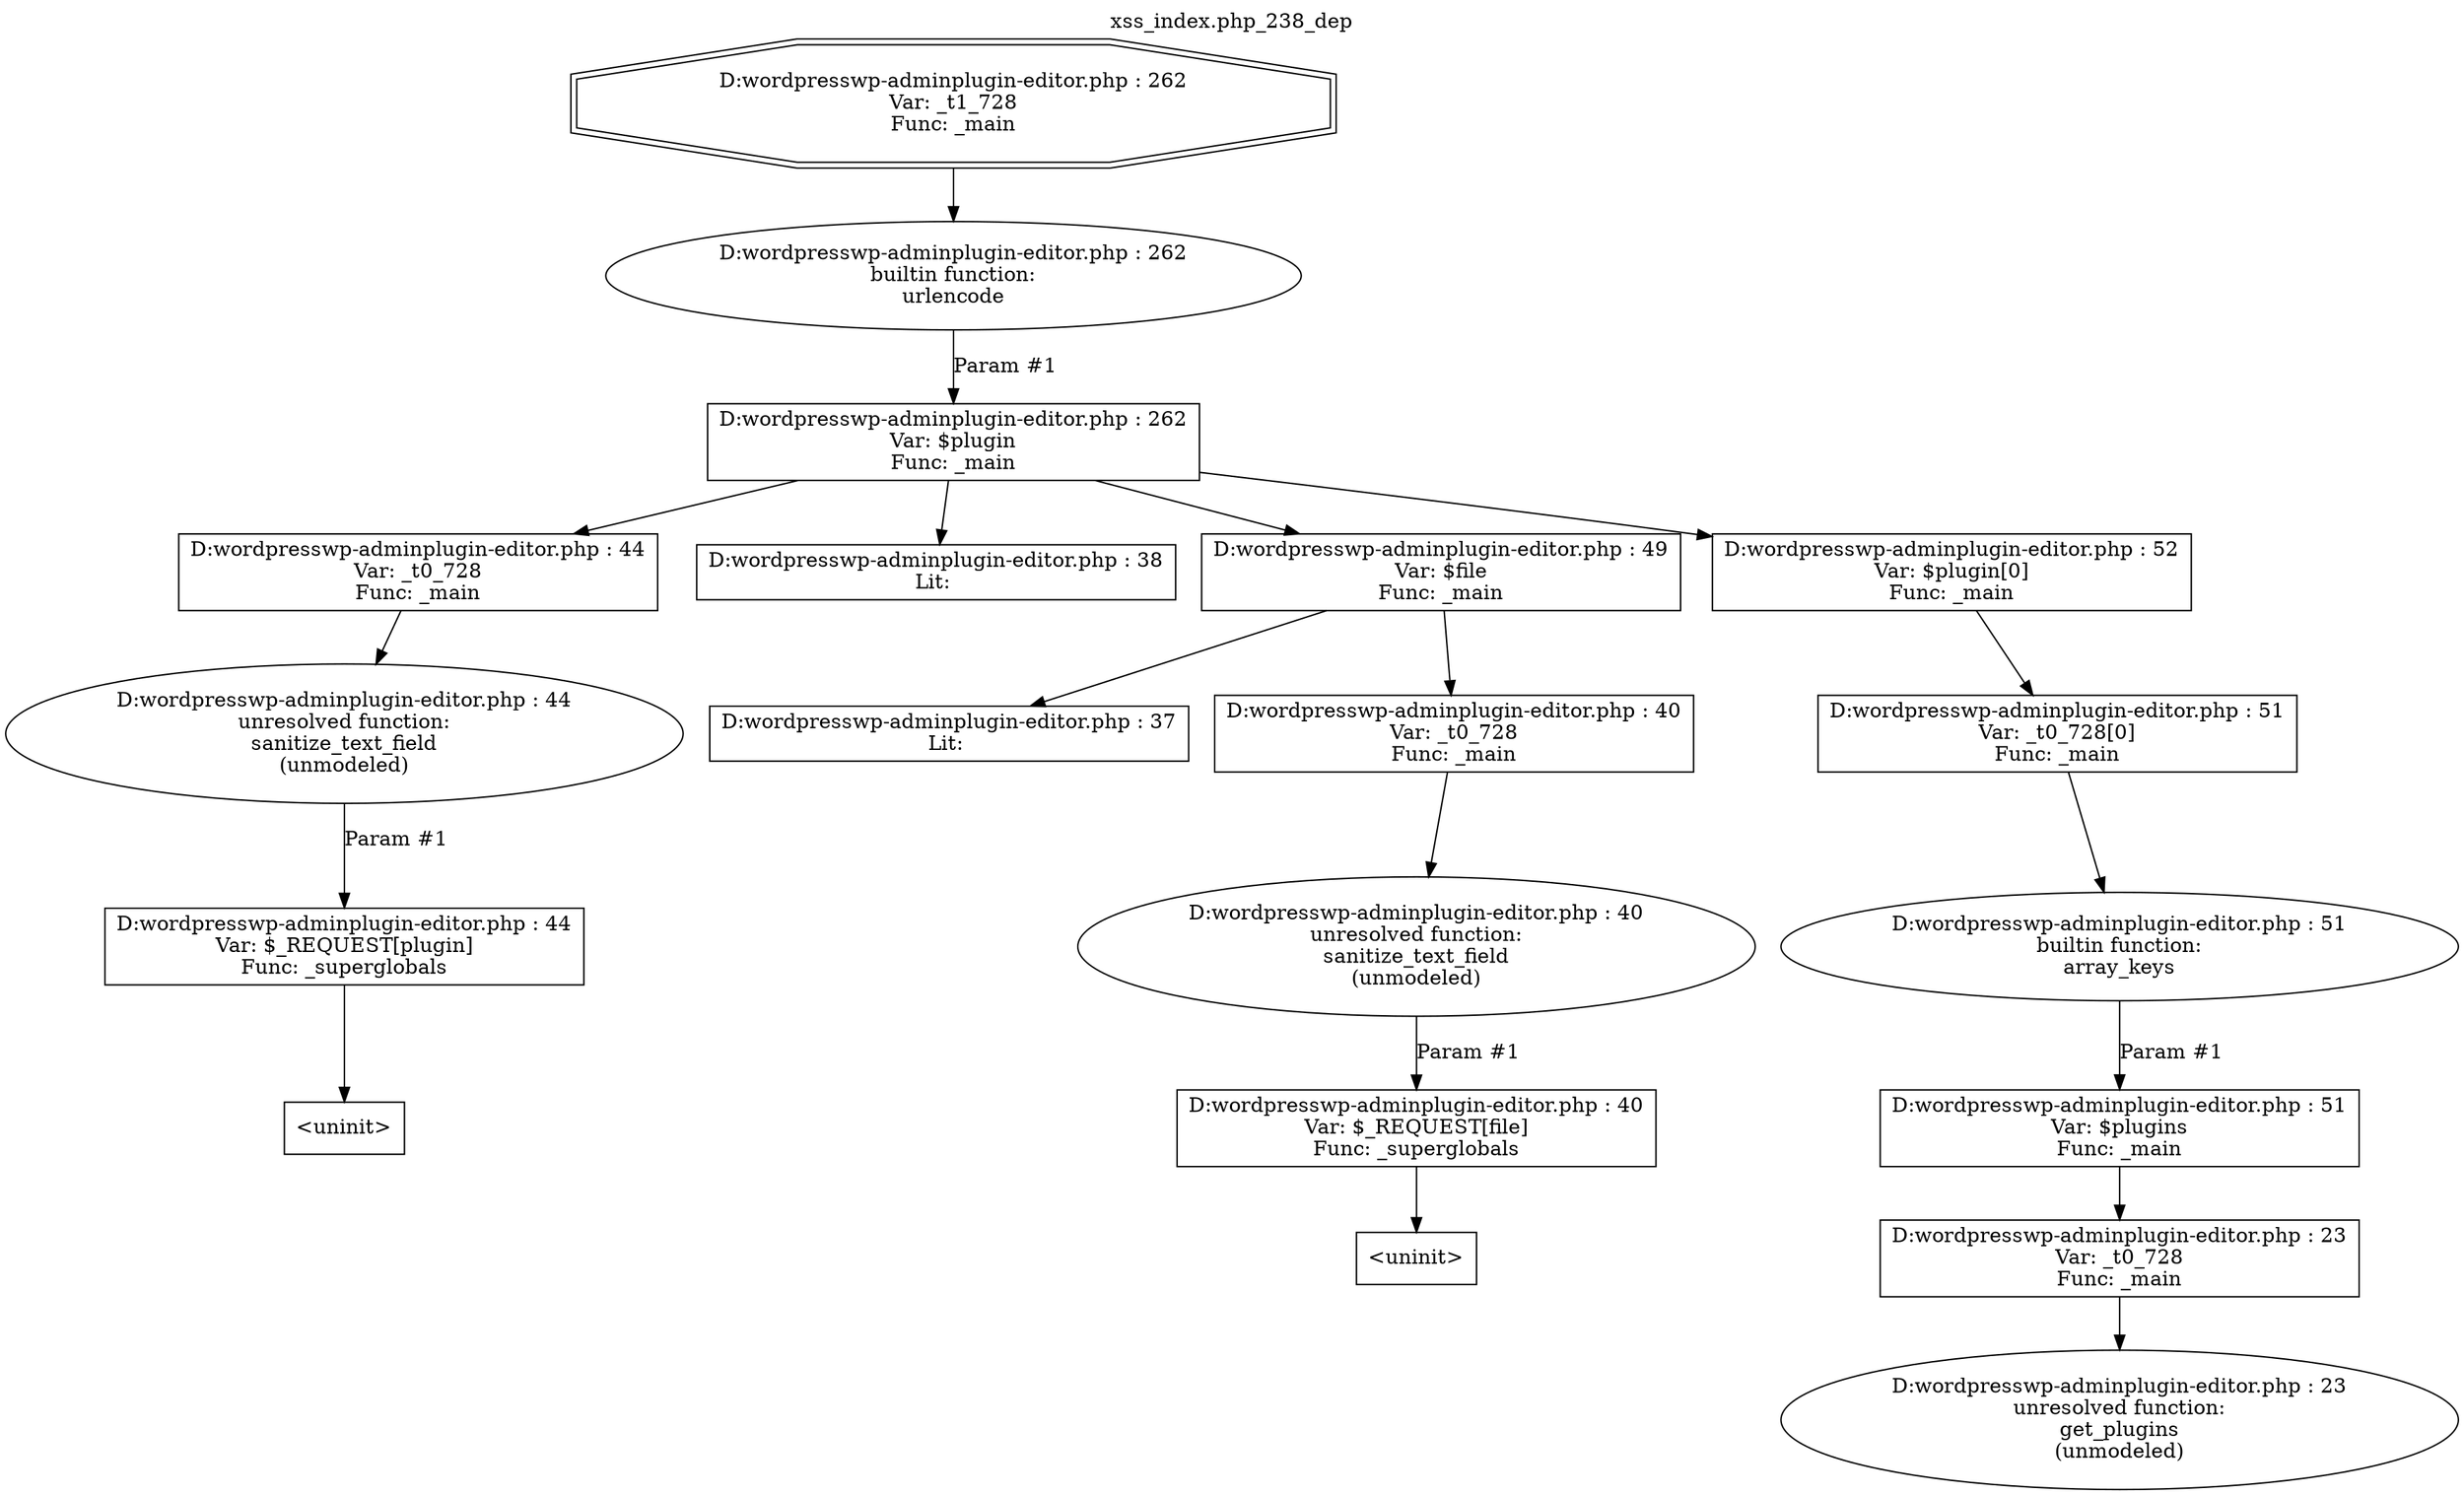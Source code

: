 digraph cfg {
  label="xss_index.php_238_dep";
  labelloc=t;
  n1 [shape=doubleoctagon, label="D:\wordpress\wp-admin\plugin-editor.php : 262\nVar: _t1_728\nFunc: _main\n"];
  n2 [shape=ellipse, label="D:\wordpress\wp-admin\plugin-editor.php : 262\nbuiltin function:\nurlencode\n"];
  n3 [shape=box, label="D:\wordpress\wp-admin\plugin-editor.php : 262\nVar: $plugin\nFunc: _main\n"];
  n4 [shape=box, label="D:\wordpress\wp-admin\plugin-editor.php : 44\nVar: _t0_728\nFunc: _main\n"];
  n5 [shape=ellipse, label="D:\wordpress\wp-admin\plugin-editor.php : 44\nunresolved function:\nsanitize_text_field\n(unmodeled)\n"];
  n6 [shape=box, label="D:\wordpress\wp-admin\plugin-editor.php : 44\nVar: $_REQUEST[plugin]\nFunc: _superglobals\n"];
  n7 [shape=box, label="<uninit>"];
  n8 [shape=box, label="D:\wordpress\wp-admin\plugin-editor.php : 38\nLit: \n"];
  n9 [shape=box, label="D:\wordpress\wp-admin\plugin-editor.php : 49\nVar: $file\nFunc: _main\n"];
  n10 [shape=box, label="D:\wordpress\wp-admin\plugin-editor.php : 37\nLit: \n"];
  n11 [shape=box, label="D:\wordpress\wp-admin\plugin-editor.php : 40\nVar: _t0_728\nFunc: _main\n"];
  n12 [shape=ellipse, label="D:\wordpress\wp-admin\plugin-editor.php : 40\nunresolved function:\nsanitize_text_field\n(unmodeled)\n"];
  n13 [shape=box, label="D:\wordpress\wp-admin\plugin-editor.php : 40\nVar: $_REQUEST[file]\nFunc: _superglobals\n"];
  n14 [shape=box, label="<uninit>"];
  n15 [shape=box, label="D:\wordpress\wp-admin\plugin-editor.php : 52\nVar: $plugin[0]\nFunc: _main\n"];
  n16 [shape=box, label="D:\wordpress\wp-admin\plugin-editor.php : 51\nVar: _t0_728[0]\nFunc: _main\n"];
  n17 [shape=ellipse, label="D:\wordpress\wp-admin\plugin-editor.php : 51\nbuiltin function:\narray_keys\n"];
  n18 [shape=box, label="D:\wordpress\wp-admin\plugin-editor.php : 51\nVar: $plugins\nFunc: _main\n"];
  n19 [shape=box, label="D:\wordpress\wp-admin\plugin-editor.php : 23\nVar: _t0_728\nFunc: _main\n"];
  n20 [shape=ellipse, label="D:\wordpress\wp-admin\plugin-editor.php : 23\nunresolved function:\nget_plugins\n(unmodeled)\n"];
  n1 -> n2;
  n4 -> n5;
  n6 -> n7;
  n5 -> n6[label="Param #1"];
  n3 -> n4;
  n3 -> n8;
  n3 -> n9;
  n3 -> n15;
  n9 -> n10;
  n9 -> n11;
  n11 -> n12;
  n13 -> n14;
  n12 -> n13[label="Param #1"];
  n16 -> n17;
  n19 -> n20;
  n18 -> n19;
  n17 -> n18[label="Param #1"];
  n15 -> n16;
  n2 -> n3[label="Param #1"];
}
